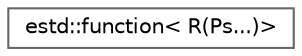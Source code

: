 digraph "Graphical Class Hierarchy"
{
 // LATEX_PDF_SIZE
  bgcolor="transparent";
  edge [fontname=Helvetica,fontsize=10,labelfontname=Helvetica,labelfontsize=10];
  node [fontname=Helvetica,fontsize=10,shape=box,height=0.2,width=0.4];
  rankdir="LR";
  Node0 [id="Node000000",label="estd::function\< R(Ps...)\>",height=0.2,width=0.4,color="grey40", fillcolor="white", style="filled",URL="$d9/dd2/structestd_1_1function_3_01R_07Ps_8_8_8_08_4.html",tooltip=" "];
}
